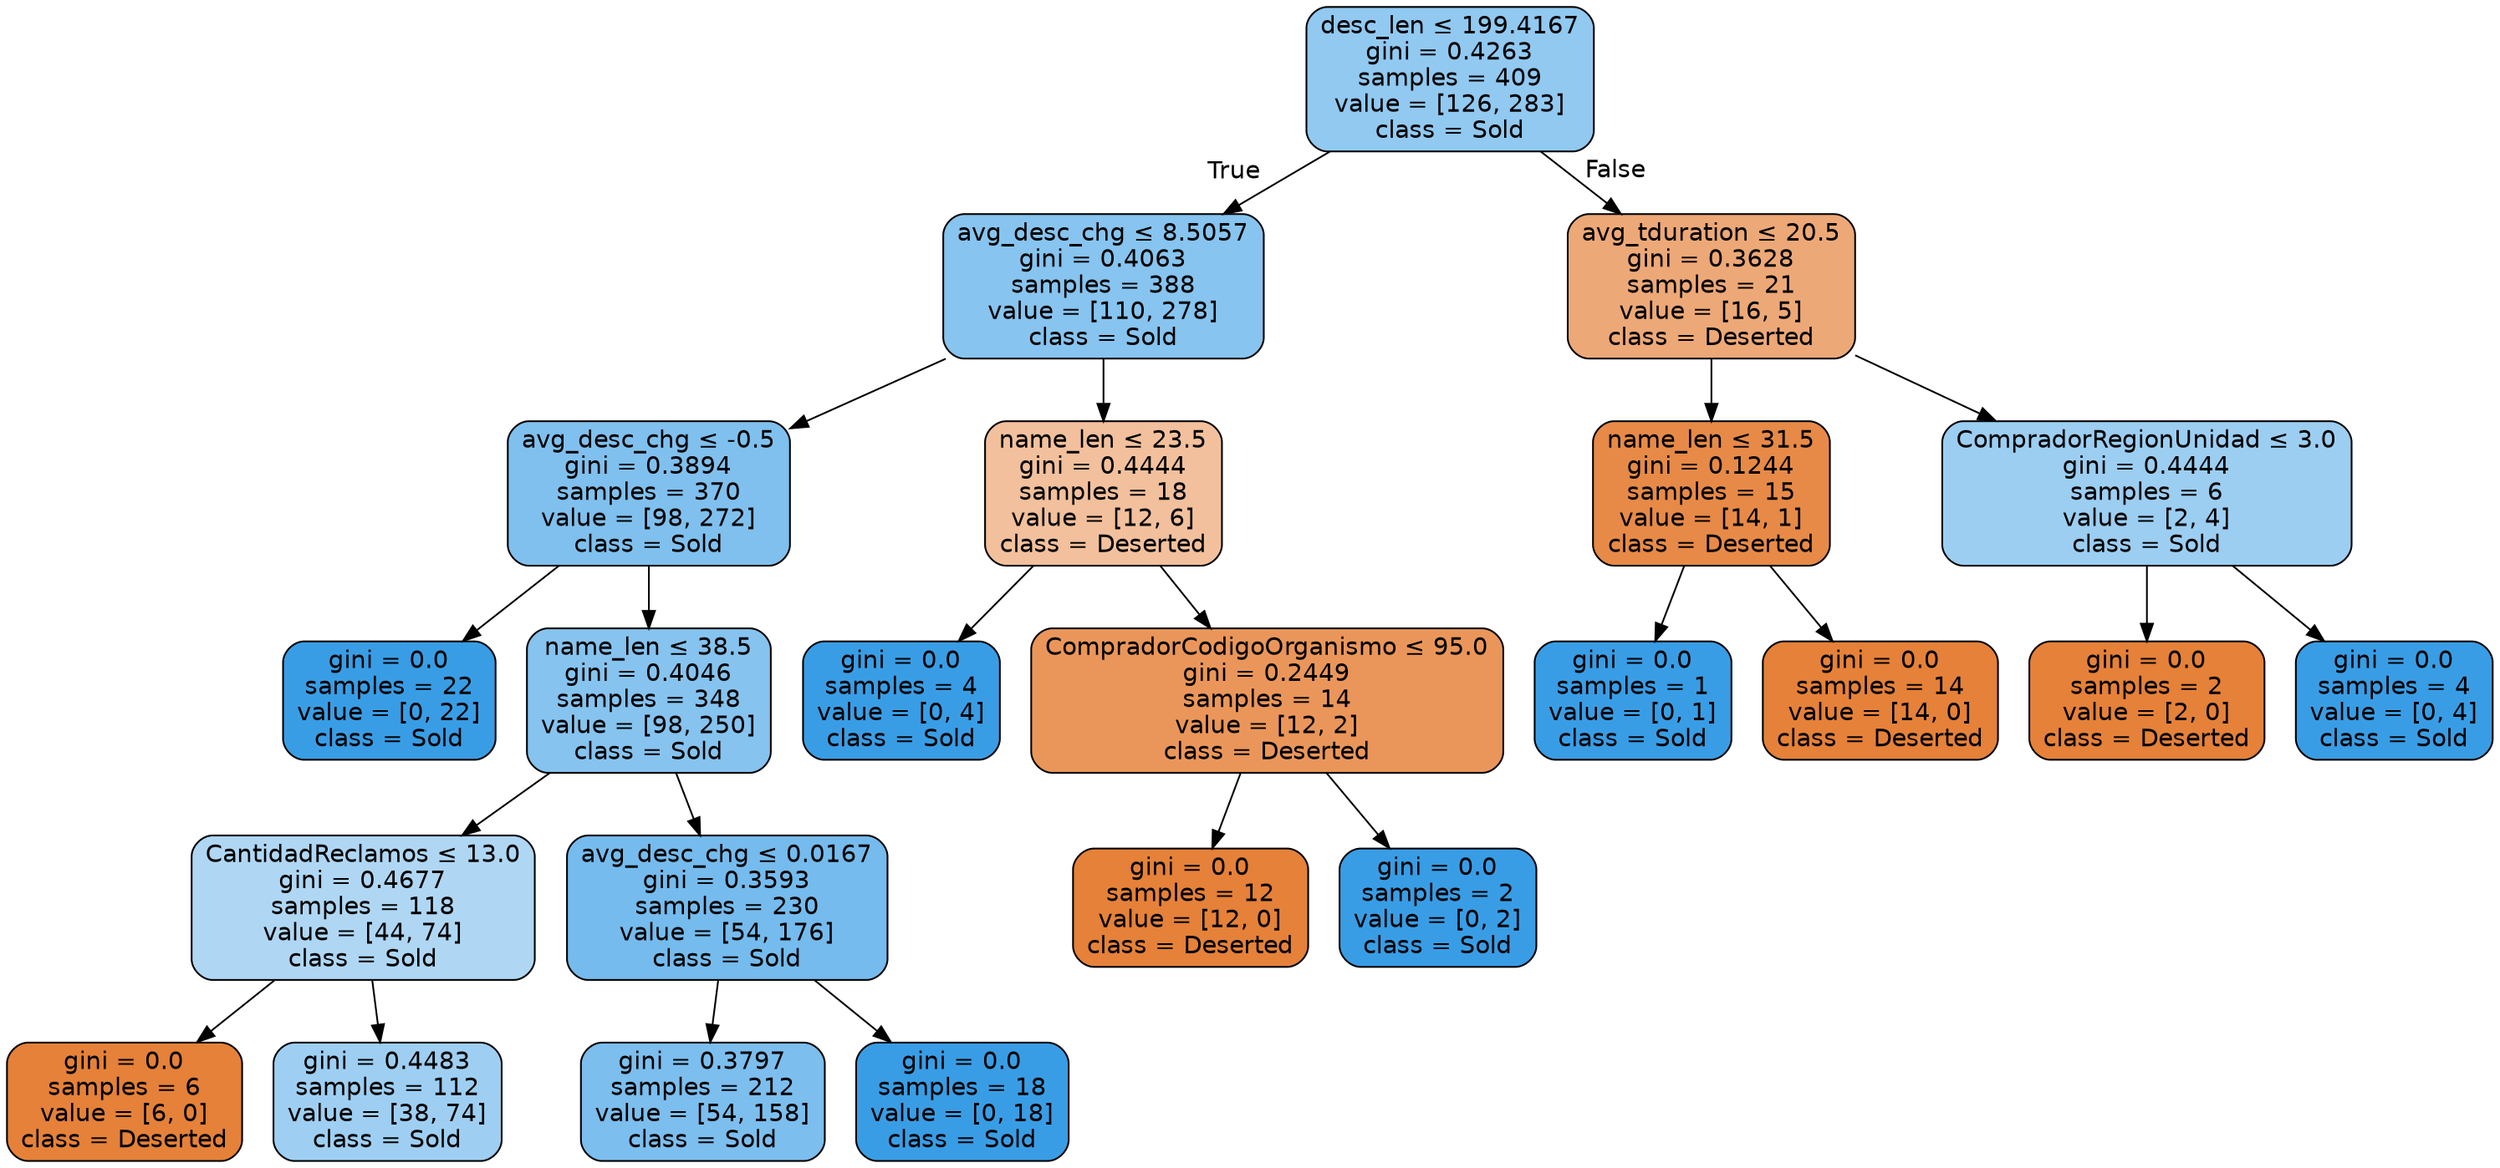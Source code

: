 digraph Tree {
node [shape=box, style="filled, rounded", color="black", fontname=helvetica] ;
edge [fontname=helvetica] ;
0 [label=<desc_len &le; 199.4167<br/>gini = 0.4263<br/>samples = 409<br/>value = [126, 283]<br/>class = Sold>, fillcolor="#399de58d"] ;
1 [label=<avg_desc_chg &le; 8.5057<br/>gini = 0.4063<br/>samples = 388<br/>value = [110, 278]<br/>class = Sold>, fillcolor="#399de59a"] ;
0 -> 1 [labeldistance=2.5, labelangle=45, headlabel="True"] ;
2 [label=<avg_desc_chg &le; -0.5<br/>gini = 0.3894<br/>samples = 370<br/>value = [98, 272]<br/>class = Sold>, fillcolor="#399de5a3"] ;
1 -> 2 ;
3 [label=<gini = 0.0<br/>samples = 22<br/>value = [0, 22]<br/>class = Sold>, fillcolor="#399de5ff"] ;
2 -> 3 ;
4 [label=<name_len &le; 38.5<br/>gini = 0.4046<br/>samples = 348<br/>value = [98, 250]<br/>class = Sold>, fillcolor="#399de59b"] ;
2 -> 4 ;
5 [label=<CantidadReclamos &le; 13.0<br/>gini = 0.4677<br/>samples = 118<br/>value = [44, 74]<br/>class = Sold>, fillcolor="#399de567"] ;
4 -> 5 ;
6 [label=<gini = 0.0<br/>samples = 6<br/>value = [6, 0]<br/>class = Deserted>, fillcolor="#e58139ff"] ;
5 -> 6 ;
7 [label=<gini = 0.4483<br/>samples = 112<br/>value = [38, 74]<br/>class = Sold>, fillcolor="#399de57c"] ;
5 -> 7 ;
8 [label=<avg_desc_chg &le; 0.0167<br/>gini = 0.3593<br/>samples = 230<br/>value = [54, 176]<br/>class = Sold>, fillcolor="#399de5b1"] ;
4 -> 8 ;
9 [label=<gini = 0.3797<br/>samples = 212<br/>value = [54, 158]<br/>class = Sold>, fillcolor="#399de5a8"] ;
8 -> 9 ;
10 [label=<gini = 0.0<br/>samples = 18<br/>value = [0, 18]<br/>class = Sold>, fillcolor="#399de5ff"] ;
8 -> 10 ;
11 [label=<name_len &le; 23.5<br/>gini = 0.4444<br/>samples = 18<br/>value = [12, 6]<br/>class = Deserted>, fillcolor="#e581397f"] ;
1 -> 11 ;
12 [label=<gini = 0.0<br/>samples = 4<br/>value = [0, 4]<br/>class = Sold>, fillcolor="#399de5ff"] ;
11 -> 12 ;
13 [label=<CompradorCodigoOrganismo &le; 95.0<br/>gini = 0.2449<br/>samples = 14<br/>value = [12, 2]<br/>class = Deserted>, fillcolor="#e58139d4"] ;
11 -> 13 ;
14 [label=<gini = 0.0<br/>samples = 12<br/>value = [12, 0]<br/>class = Deserted>, fillcolor="#e58139ff"] ;
13 -> 14 ;
15 [label=<gini = 0.0<br/>samples = 2<br/>value = [0, 2]<br/>class = Sold>, fillcolor="#399de5ff"] ;
13 -> 15 ;
16 [label=<avg_tduration &le; 20.5<br/>gini = 0.3628<br/>samples = 21<br/>value = [16, 5]<br/>class = Deserted>, fillcolor="#e58139af"] ;
0 -> 16 [labeldistance=2.5, labelangle=-45, headlabel="False"] ;
17 [label=<name_len &le; 31.5<br/>gini = 0.1244<br/>samples = 15<br/>value = [14, 1]<br/>class = Deserted>, fillcolor="#e58139ed"] ;
16 -> 17 ;
18 [label=<gini = 0.0<br/>samples = 1<br/>value = [0, 1]<br/>class = Sold>, fillcolor="#399de5ff"] ;
17 -> 18 ;
19 [label=<gini = 0.0<br/>samples = 14<br/>value = [14, 0]<br/>class = Deserted>, fillcolor="#e58139ff"] ;
17 -> 19 ;
20 [label=<CompradorRegionUnidad &le; 3.0<br/>gini = 0.4444<br/>samples = 6<br/>value = [2, 4]<br/>class = Sold>, fillcolor="#399de57f"] ;
16 -> 20 ;
21 [label=<gini = 0.0<br/>samples = 2<br/>value = [2, 0]<br/>class = Deserted>, fillcolor="#e58139ff"] ;
20 -> 21 ;
22 [label=<gini = 0.0<br/>samples = 4<br/>value = [0, 4]<br/>class = Sold>, fillcolor="#399de5ff"] ;
20 -> 22 ;
}